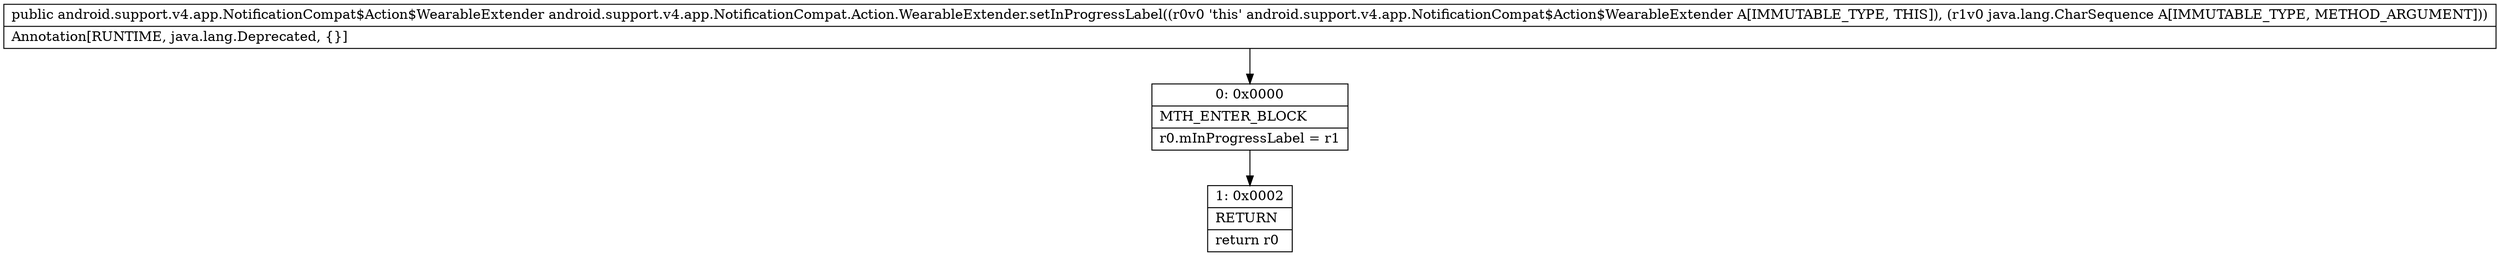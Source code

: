 digraph "CFG forandroid.support.v4.app.NotificationCompat.Action.WearableExtender.setInProgressLabel(Ljava\/lang\/CharSequence;)Landroid\/support\/v4\/app\/NotificationCompat$Action$WearableExtender;" {
Node_0 [shape=record,label="{0\:\ 0x0000|MTH_ENTER_BLOCK\l|r0.mInProgressLabel = r1\l}"];
Node_1 [shape=record,label="{1\:\ 0x0002|RETURN\l|return r0\l}"];
MethodNode[shape=record,label="{public android.support.v4.app.NotificationCompat$Action$WearableExtender android.support.v4.app.NotificationCompat.Action.WearableExtender.setInProgressLabel((r0v0 'this' android.support.v4.app.NotificationCompat$Action$WearableExtender A[IMMUTABLE_TYPE, THIS]), (r1v0 java.lang.CharSequence A[IMMUTABLE_TYPE, METHOD_ARGUMENT]))  | Annotation[RUNTIME, java.lang.Deprecated, \{\}]\l}"];
MethodNode -> Node_0;
Node_0 -> Node_1;
}

